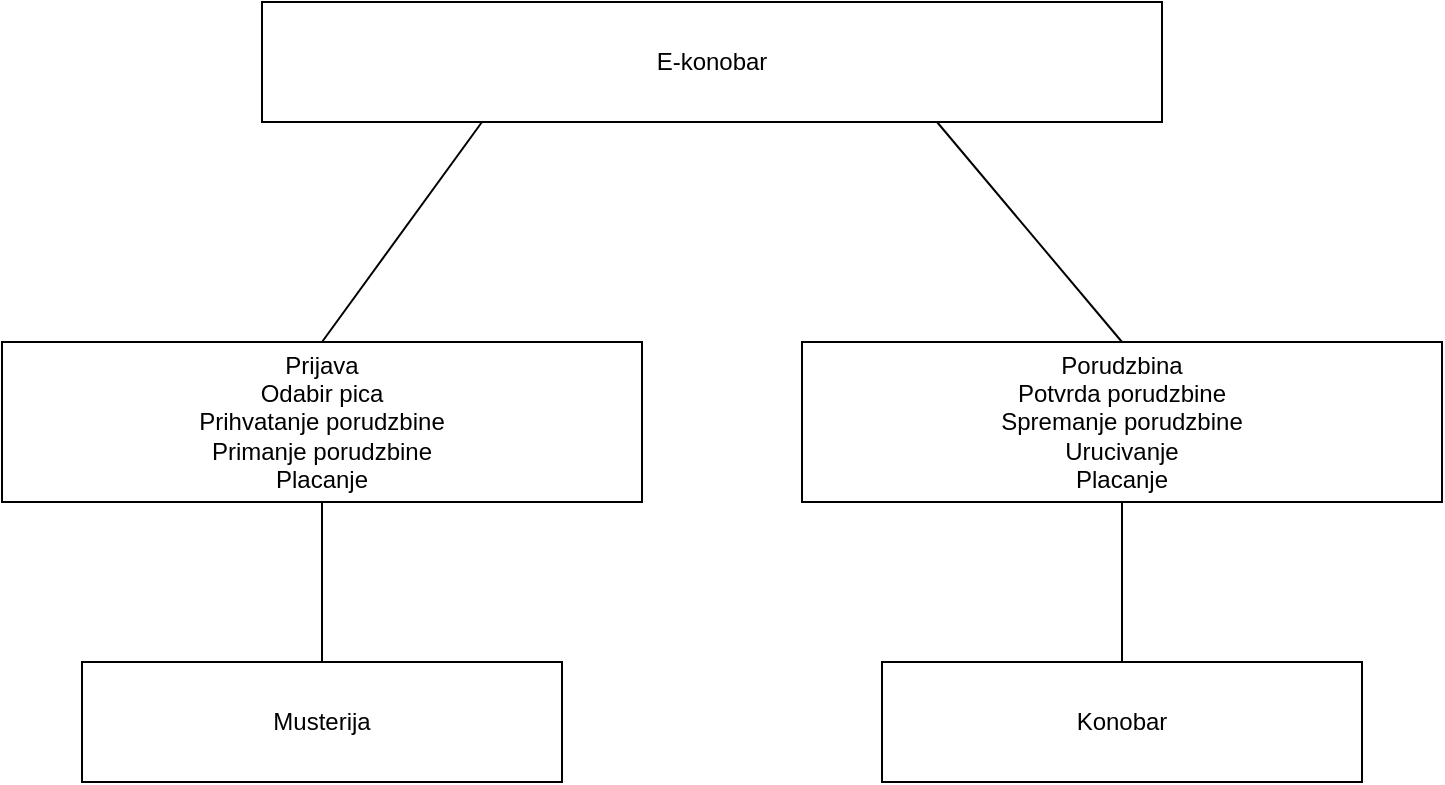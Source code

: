 <mxfile version="22.1.18" type="github">
  <diagram name="Page-1" id="UvD4v44HiLhuqcCtFdLD">
    <mxGraphModel dx="1434" dy="778" grid="1" gridSize="10" guides="1" tooltips="1" connect="1" arrows="1" fold="1" page="1" pageScale="1" pageWidth="850" pageHeight="1100" math="0" shadow="0">
      <root>
        <mxCell id="0" />
        <mxCell id="1" parent="0" />
        <mxCell id="1l809IHajMg7teWPeu5o-1" value="E-konobar" style="rounded=0;whiteSpace=wrap;html=1;" vertex="1" parent="1">
          <mxGeometry x="170" y="150" width="450" height="60" as="geometry" />
        </mxCell>
        <mxCell id="1l809IHajMg7teWPeu5o-2" value="" style="endArrow=none;html=1;rounded=0;" edge="1" parent="1" target="1l809IHajMg7teWPeu5o-6">
          <mxGeometry width="50" height="50" relative="1" as="geometry">
            <mxPoint x="600" y="480" as="sourcePoint" />
            <mxPoint x="600" y="400" as="targetPoint" />
          </mxGeometry>
        </mxCell>
        <mxCell id="1l809IHajMg7teWPeu5o-3" value="" style="endArrow=none;html=1;rounded=0;" edge="1" parent="1" target="1l809IHajMg7teWPeu5o-7">
          <mxGeometry width="50" height="50" relative="1" as="geometry">
            <mxPoint x="200" y="480" as="sourcePoint" />
            <mxPoint x="200" y="400" as="targetPoint" />
          </mxGeometry>
        </mxCell>
        <mxCell id="1l809IHajMg7teWPeu5o-4" value="" style="endArrow=none;html=1;rounded=0;entryX=0.75;entryY=1;entryDx=0;entryDy=0;" edge="1" parent="1" target="1l809IHajMg7teWPeu5o-1">
          <mxGeometry width="50" height="50" relative="1" as="geometry">
            <mxPoint x="600" y="320" as="sourcePoint" />
            <mxPoint x="450" y="380" as="targetPoint" />
            <Array as="points" />
          </mxGeometry>
        </mxCell>
        <mxCell id="1l809IHajMg7teWPeu5o-5" value="" style="endArrow=none;html=1;rounded=0;" edge="1" parent="1">
          <mxGeometry width="50" height="50" relative="1" as="geometry">
            <mxPoint x="200" y="320" as="sourcePoint" />
            <mxPoint x="280" y="210" as="targetPoint" />
          </mxGeometry>
        </mxCell>
        <mxCell id="1l809IHajMg7teWPeu5o-6" value="Porudzbina&lt;br&gt;Potvrda porudzbine&lt;br&gt;Spremanje porudzbine&lt;br&gt;Urucivanje&lt;br&gt;Placanje" style="rounded=0;whiteSpace=wrap;html=1;" vertex="1" parent="1">
          <mxGeometry x="440" y="320" width="320" height="80" as="geometry" />
        </mxCell>
        <mxCell id="1l809IHajMg7teWPeu5o-7" value="Prijava&lt;br&gt;Odabir pica&lt;br&gt;Prihvatanje porudzbine&lt;br&gt;Primanje porudzbine&lt;br&gt;Placanje" style="rounded=0;whiteSpace=wrap;html=1;" vertex="1" parent="1">
          <mxGeometry x="40" y="320" width="320" height="80" as="geometry" />
        </mxCell>
        <mxCell id="1l809IHajMg7teWPeu5o-8" value="Musterija" style="rounded=0;whiteSpace=wrap;html=1;" vertex="1" parent="1">
          <mxGeometry x="80" y="480" width="240" height="60" as="geometry" />
        </mxCell>
        <mxCell id="1l809IHajMg7teWPeu5o-9" value="Konobar" style="rounded=0;whiteSpace=wrap;html=1;" vertex="1" parent="1">
          <mxGeometry x="480" y="480" width="240" height="60" as="geometry" />
        </mxCell>
      </root>
    </mxGraphModel>
  </diagram>
</mxfile>
